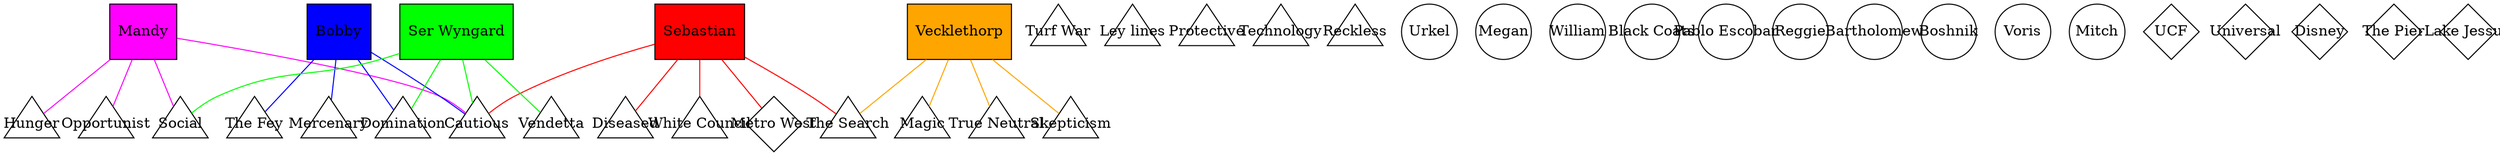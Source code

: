 graph might_of_aurora
{
	graph [overlap=scale]
	node [fixedsize="true", width="0.75", height="0.75"]

	// PCs
	subgraph pcs
	{
		node [fixedsize="false", shape=box, style="filled"]
		mandy [label="Mandy", fillcolor="magenta"]
		bobby [label="Bobby", fillcolor="blue"]
		sebastian [label="Sebastian", fillcolor="red"]
		vecklethorp [label="Vecklethorp", fillcolor="orange"]
		wyngard [label="Ser Wyngard", fillcolor="green"]
	}

	// Aspects
	subgraph aspects
	{
		node [shape=triangle, regular=true]
		search [label="The Search"]
		war [label="Turf War"]
		magic [label="Magic"]
		fey [label="The Fey"]
		lines [label="Ley lines"]
		domination [label="Domination"]
		vendetta [label="Vendetta"]
		opportunist [label="Opportunist"]
		hunger [label="Hunger"]
		diseased [label="Diseased"]
		mercenary [label="Mercenary"]
		council [label="White Council"]
		cautious [label="Cautious"]
		neutral [label="True Neutral"]
		skepticism [label="Skepticism"]
		social [label="Social"]
		protective [label="Protective"]
		technology [label="Technology"]
		reckless [label="Reckless"]
	}

	// Faces (NPCs)
	subgraph faces
	{
		node [shape="circle"]
		urkel [label="Urkel"]
		megan [label="Megan"]
		william [label="William"]
		coats [label="Black Coats"]
		escobar [label="Pablo Escobar"]
		reggie [label="Reggie"]
		bartholomew [label="Bartholomew"]
		boshnik [label="Boshnik"]
		voris [label="Voris"]
		mitch [label="Mitch"]
	}

	// Locations
	subgraph locations
	{
		node [shape="diamond"]
		ucf [label="UCF"]
		universal [label="Universal"]
		disney [label="Disney"]
		pier [label="The Pier"]
		metrowest [label="Metro West"]
		lakejessup [label="Lake Jessup"]
	}

	// Player Characters

	// Mandy (Travis)
	subgraph mandy_group
	{
		edge [color="magenta"]
		mandy
		mandy -- hunger
		mandy -- cautious
		mandy -- opportunist
		mandy -- social
	}

	// Bobby (Steve)
	subgraph bobby_group
	{
		edge [color="blue"]
		bobby
		bobby -- fey
		bobby -- domination
		bobby -- cautious
		bobby -- mercenary
	}

	// Sebastian (Roscoe)
	subgraph sebastian_group
	{
		edge [color="red"]
		sebastian
		sebastian -- search
		sebastian -- diseased
		sebastian -- cautious
		sebastian -- council
		sebastian -- metrowest
	}

	// Vecklethorp (Erik)
	subgraph vecklethorp_group
	{
		edge [color="orange"]
		vecklethorp
		vecklethorp -- search
		vecklethorp -- magic
		vecklethorp -- neutral
		vecklethorp -- skepticism
	}

	// Wyngard (Chris)
	subgraph wyngard_group
	{
		edge [color="green"]
		wyngard
		wyngard -- vendetta
		wyngard -- domination
		wyngard -- cautious
		wyngard -- social
	}

}

/*graph g {
	a -- b
	a [label="hello",shape=ellipse,fillcolor="burlywood",style="filled"];
	b [label="graphviz",shape=box,fillcolor="palegreen",style="filled,rounded"];
}*/
